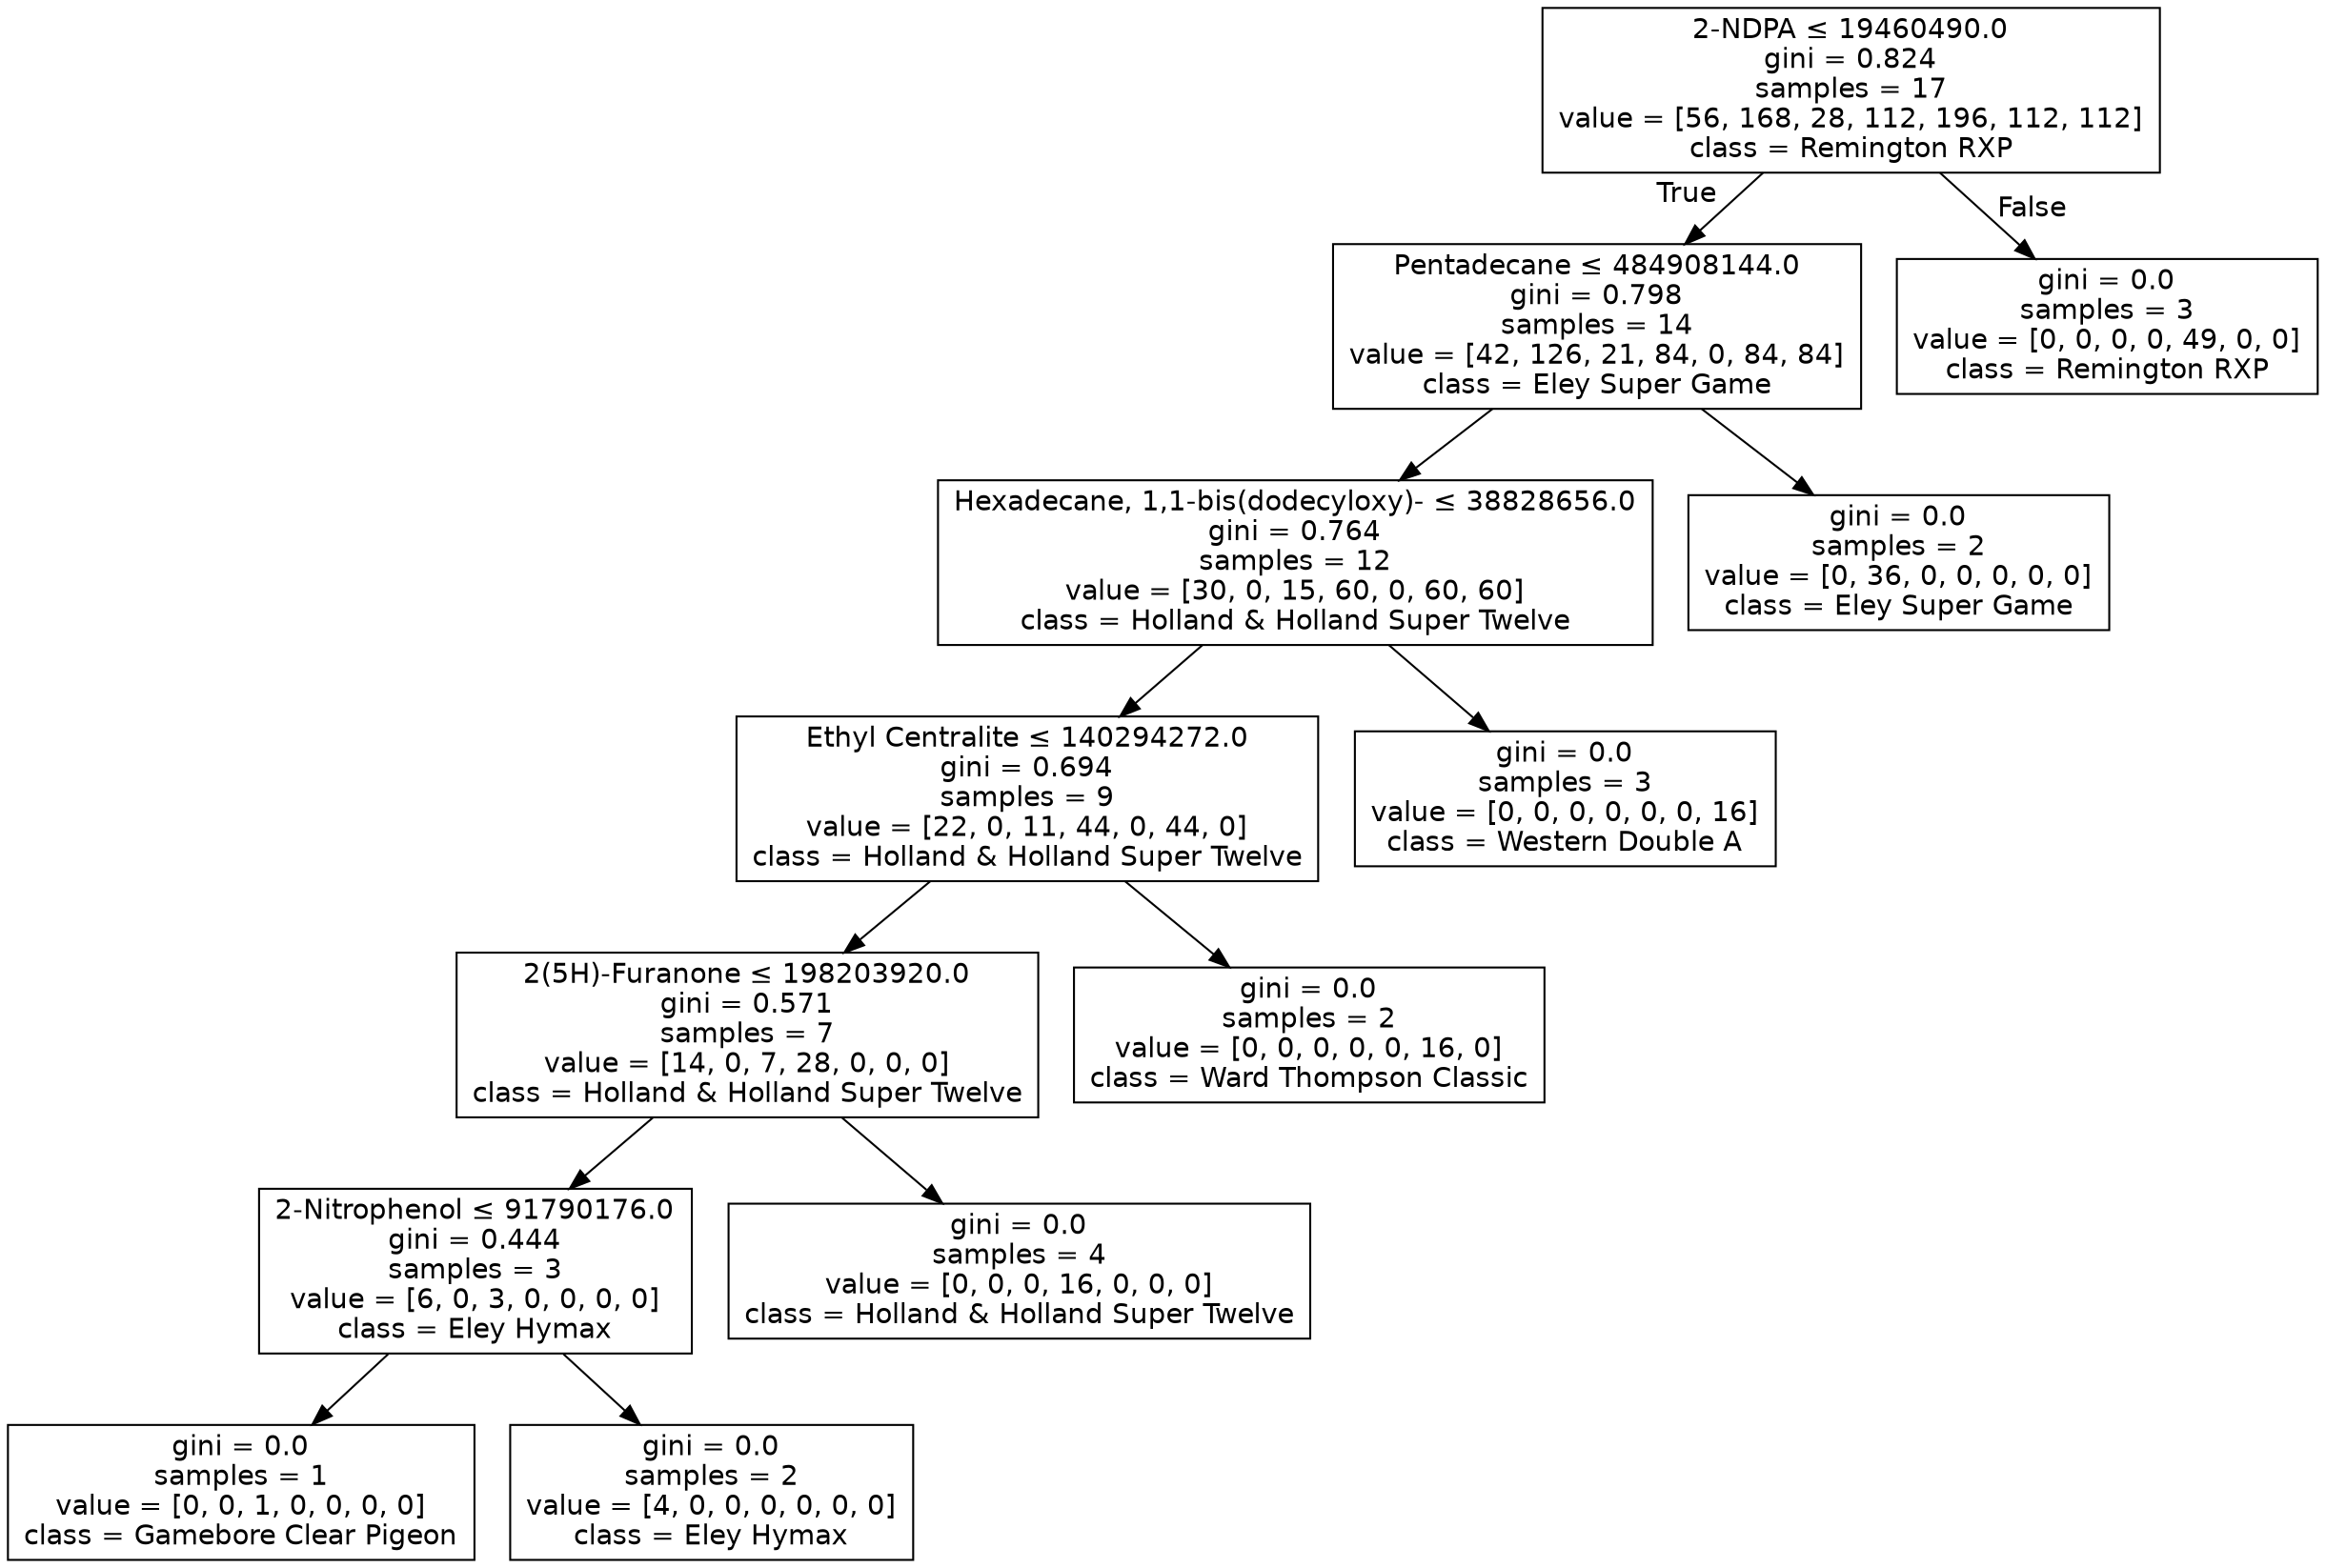 digraph Tree {
node [shape=box, fontname="helvetica"] ;
edge [fontname="helvetica"] ;
0 [label=<2-NDPA &le; 19460490.0<br/>gini = 0.824<br/>samples = 17<br/>value = [56, 168, 28, 112, 196, 112, 112]<br/>class = Remington RXP>] ;
1 [label=<Pentadecane &le; 484908144.0<br/>gini = 0.798<br/>samples = 14<br/>value = [42, 126, 21, 84, 0, 84, 84]<br/>class = Eley Super Game>] ;
0 -> 1 [labeldistance=2.5, labelangle=45, headlabel="True"] ;
2 [label=<Hexadecane, 1,1-bis(dodecyloxy)- &le; 38828656.0<br/>gini = 0.764<br/>samples = 12<br/>value = [30, 0, 15, 60, 0, 60, 60]<br/>class = Holland &amp; Holland Super Twelve>] ;
1 -> 2 ;
3 [label=<Ethyl Centralite &le; 140294272.0<br/>gini = 0.694<br/>samples = 9<br/>value = [22, 0, 11, 44, 0, 44, 0]<br/>class = Holland &amp; Holland Super Twelve>] ;
2 -> 3 ;
4 [label=<2(5H)-Furanone &le; 198203920.0<br/>gini = 0.571<br/>samples = 7<br/>value = [14, 0, 7, 28, 0, 0, 0]<br/>class = Holland &amp; Holland Super Twelve>] ;
3 -> 4 ;
5 [label=<2-Nitrophenol &le; 91790176.0<br/>gini = 0.444<br/>samples = 3<br/>value = [6, 0, 3, 0, 0, 0, 0]<br/>class = Eley Hymax>] ;
4 -> 5 ;
6 [label=<gini = 0.0<br/>samples = 1<br/>value = [0, 0, 1, 0, 0, 0, 0]<br/>class = Gamebore Clear Pigeon>] ;
5 -> 6 ;
7 [label=<gini = 0.0<br/>samples = 2<br/>value = [4, 0, 0, 0, 0, 0, 0]<br/>class = Eley Hymax>] ;
5 -> 7 ;
8 [label=<gini = 0.0<br/>samples = 4<br/>value = [0, 0, 0, 16, 0, 0, 0]<br/>class = Holland &amp; Holland Super Twelve>] ;
4 -> 8 ;
9 [label=<gini = 0.0<br/>samples = 2<br/>value = [0, 0, 0, 0, 0, 16, 0]<br/>class = Ward Thompson Classic>] ;
3 -> 9 ;
10 [label=<gini = 0.0<br/>samples = 3<br/>value = [0, 0, 0, 0, 0, 0, 16]<br/>class = Western Double A>] ;
2 -> 10 ;
11 [label=<gini = 0.0<br/>samples = 2<br/>value = [0, 36, 0, 0, 0, 0, 0]<br/>class = Eley Super Game>] ;
1 -> 11 ;
12 [label=<gini = 0.0<br/>samples = 3<br/>value = [0, 0, 0, 0, 49, 0, 0]<br/>class = Remington RXP>] ;
0 -> 12 [labeldistance=2.5, labelangle=-45, headlabel="False"] ;
}
